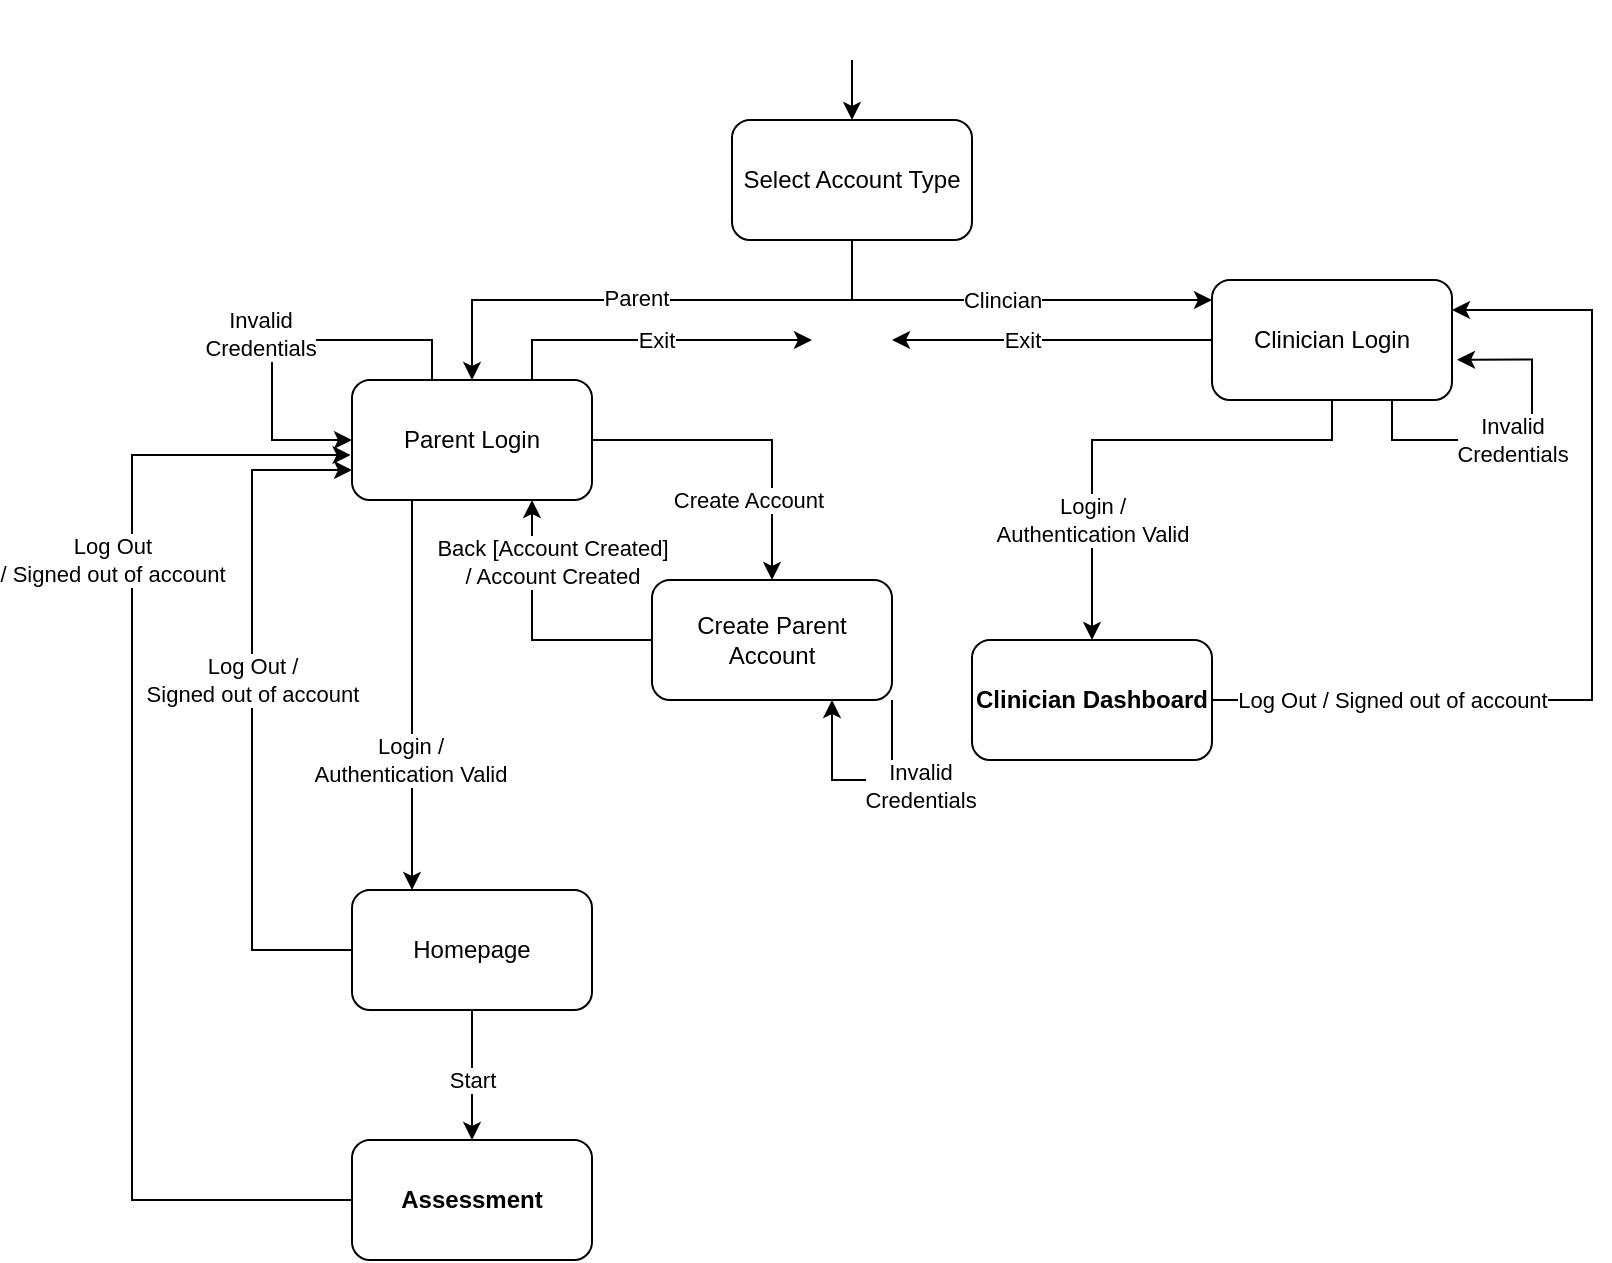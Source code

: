 <mxfile version="26.0.5">
  <diagram name="Page-1" id="58cdce13-f638-feb5-8d6f-7d28b1aa9fa0">
    <mxGraphModel dx="916" dy="741" grid="1" gridSize="10" guides="1" tooltips="1" connect="1" arrows="1" fold="1" page="1" pageScale="1" pageWidth="1100" pageHeight="850" background="none" math="0" shadow="0">
      <root>
        <mxCell id="0" />
        <mxCell id="1" parent="0" />
        <mxCell id="JLNntl-zKEBdCk4uTLD9-18" style="edgeStyle=orthogonalEdgeStyle;rounded=0;orthogonalLoop=1;jettySize=auto;html=1;entryX=0.5;entryY=0;entryDx=0;entryDy=0;" edge="1" parent="1" source="JLNntl-zKEBdCk4uTLD9-1" target="JLNntl-zKEBdCk4uTLD9-17">
          <mxGeometry relative="1" as="geometry" />
        </mxCell>
        <mxCell id="JLNntl-zKEBdCk4uTLD9-33" value="Create Account" style="edgeLabel;html=1;align=center;verticalAlign=middle;resizable=0;points=[];" vertex="1" connectable="0" parent="JLNntl-zKEBdCk4uTLD9-18">
          <mxGeometry x="-0.255" y="3" relative="1" as="geometry">
            <mxPoint x="18" y="33" as="offset" />
          </mxGeometry>
        </mxCell>
        <mxCell id="JLNntl-zKEBdCk4uTLD9-24" style="edgeStyle=orthogonalEdgeStyle;rounded=0;orthogonalLoop=1;jettySize=auto;html=1;entryX=0.25;entryY=0;entryDx=0;entryDy=0;" edge="1" parent="1" source="JLNntl-zKEBdCk4uTLD9-1" target="JLNntl-zKEBdCk4uTLD9-6">
          <mxGeometry relative="1" as="geometry">
            <Array as="points">
              <mxPoint x="220" y="300" />
              <mxPoint x="220" y="300" />
            </Array>
          </mxGeometry>
        </mxCell>
        <mxCell id="JLNntl-zKEBdCk4uTLD9-38" value="Login / &lt;br&gt;Authentication Valid" style="edgeLabel;html=1;align=center;verticalAlign=middle;resizable=0;points=[];" vertex="1" connectable="0" parent="JLNntl-zKEBdCk4uTLD9-24">
          <mxGeometry x="0.2" y="-1" relative="1" as="geometry">
            <mxPoint y="13" as="offset" />
          </mxGeometry>
        </mxCell>
        <mxCell id="JLNntl-zKEBdCk4uTLD9-46" style="edgeStyle=orthogonalEdgeStyle;rounded=0;orthogonalLoop=1;jettySize=auto;html=1;exitX=0.75;exitY=0;exitDx=0;exitDy=0;" edge="1" parent="1" source="JLNntl-zKEBdCk4uTLD9-1" target="JLNntl-zKEBdCk4uTLD9-26">
          <mxGeometry relative="1" as="geometry" />
        </mxCell>
        <mxCell id="JLNntl-zKEBdCk4uTLD9-47" value="Exit" style="edgeLabel;html=1;align=center;verticalAlign=middle;resizable=0;points=[];" vertex="1" connectable="0" parent="JLNntl-zKEBdCk4uTLD9-46">
          <mxGeometry x="-0.136" y="-2" relative="1" as="geometry">
            <mxPoint x="13" y="-2" as="offset" />
          </mxGeometry>
        </mxCell>
        <mxCell id="JLNntl-zKEBdCk4uTLD9-1" value="Parent Login" style="rounded=1;whiteSpace=wrap;html=1;" vertex="1" parent="1">
          <mxGeometry x="190" y="210" width="120" height="60" as="geometry" />
        </mxCell>
        <mxCell id="JLNntl-zKEBdCk4uTLD9-43" style="edgeStyle=orthogonalEdgeStyle;rounded=0;orthogonalLoop=1;jettySize=auto;html=1;entryX=-0.006;entryY=0.625;entryDx=0;entryDy=0;entryPerimeter=0;" edge="1" parent="1" source="JLNntl-zKEBdCk4uTLD9-3" target="JLNntl-zKEBdCk4uTLD9-1">
          <mxGeometry relative="1" as="geometry">
            <mxPoint x="80" y="250" as="targetPoint" />
            <Array as="points">
              <mxPoint x="80" y="620" />
              <mxPoint x="80" y="248" />
            </Array>
          </mxGeometry>
        </mxCell>
        <mxCell id="JLNntl-zKEBdCk4uTLD9-3" value="Assessment" style="rounded=1;whiteSpace=wrap;html=1;fontStyle=1" vertex="1" parent="1">
          <mxGeometry x="190" y="590" width="120" height="60" as="geometry" />
        </mxCell>
        <mxCell id="JLNntl-zKEBdCk4uTLD9-36" style="edgeStyle=orthogonalEdgeStyle;rounded=0;orthogonalLoop=1;jettySize=auto;html=1;entryX=1;entryY=0.25;entryDx=0;entryDy=0;" edge="1" parent="1" source="JLNntl-zKEBdCk4uTLD9-4" target="JLNntl-zKEBdCk4uTLD9-14">
          <mxGeometry relative="1" as="geometry">
            <Array as="points">
              <mxPoint x="810" y="370" />
              <mxPoint x="810" y="175" />
            </Array>
          </mxGeometry>
        </mxCell>
        <mxCell id="JLNntl-zKEBdCk4uTLD9-37" value="Log Out / Signed out of account" style="edgeLabel;html=1;align=center;verticalAlign=middle;resizable=0;points=[];" vertex="1" connectable="0" parent="JLNntl-zKEBdCk4uTLD9-36">
          <mxGeometry x="0.121" y="-2" relative="1" as="geometry">
            <mxPoint x="-102" y="65" as="offset" />
          </mxGeometry>
        </mxCell>
        <mxCell id="JLNntl-zKEBdCk4uTLD9-4" value="Clinician Dashboard" style="rounded=1;whiteSpace=wrap;html=1;fontStyle=1" vertex="1" parent="1">
          <mxGeometry x="500" y="340" width="120" height="60" as="geometry" />
        </mxCell>
        <mxCell id="JLNntl-zKEBdCk4uTLD9-23" style="edgeStyle=orthogonalEdgeStyle;rounded=0;orthogonalLoop=1;jettySize=auto;html=1;entryX=0.5;entryY=0;entryDx=0;entryDy=0;" edge="1" parent="1" source="JLNntl-zKEBdCk4uTLD9-6" target="JLNntl-zKEBdCk4uTLD9-3">
          <mxGeometry relative="1" as="geometry" />
        </mxCell>
        <mxCell id="JLNntl-zKEBdCk4uTLD9-45" value="Start" style="edgeLabel;html=1;align=center;verticalAlign=middle;resizable=0;points=[];" vertex="1" connectable="0" parent="JLNntl-zKEBdCk4uTLD9-23">
          <mxGeometry x="-0.169" y="3" relative="1" as="geometry">
            <mxPoint x="-3" y="8" as="offset" />
          </mxGeometry>
        </mxCell>
        <mxCell id="JLNntl-zKEBdCk4uTLD9-41" style="edgeStyle=orthogonalEdgeStyle;rounded=0;orthogonalLoop=1;jettySize=auto;html=1;exitX=0;exitY=0.5;exitDx=0;exitDy=0;entryX=0;entryY=0.75;entryDx=0;entryDy=0;" edge="1" parent="1" source="JLNntl-zKEBdCk4uTLD9-6" target="JLNntl-zKEBdCk4uTLD9-1">
          <mxGeometry relative="1" as="geometry">
            <Array as="points">
              <mxPoint x="140" y="495" />
              <mxPoint x="140" y="255" />
            </Array>
          </mxGeometry>
        </mxCell>
        <mxCell id="JLNntl-zKEBdCk4uTLD9-6" value="Homepage" style="rounded=1;whiteSpace=wrap;html=1;" vertex="1" parent="1">
          <mxGeometry x="190" y="465" width="120" height="60" as="geometry" />
        </mxCell>
        <mxCell id="JLNntl-zKEBdCk4uTLD9-15" style="edgeStyle=orthogonalEdgeStyle;rounded=0;orthogonalLoop=1;jettySize=auto;html=1;entryX=0.5;entryY=0;entryDx=0;entryDy=0;" edge="1" parent="1" source="JLNntl-zKEBdCk4uTLD9-12" target="JLNntl-zKEBdCk4uTLD9-1">
          <mxGeometry relative="1" as="geometry">
            <Array as="points">
              <mxPoint x="440" y="170" />
              <mxPoint x="250" y="170" />
            </Array>
          </mxGeometry>
        </mxCell>
        <mxCell id="JLNntl-zKEBdCk4uTLD9-28" value="Parent" style="edgeLabel;html=1;align=center;verticalAlign=middle;resizable=0;points=[];" vertex="1" connectable="0" parent="JLNntl-zKEBdCk4uTLD9-15">
          <mxGeometry x="0.067" relative="1" as="geometry">
            <mxPoint y="-1" as="offset" />
          </mxGeometry>
        </mxCell>
        <mxCell id="JLNntl-zKEBdCk4uTLD9-16" style="edgeStyle=orthogonalEdgeStyle;rounded=0;orthogonalLoop=1;jettySize=auto;html=1;exitX=0.5;exitY=1;exitDx=0;exitDy=0;entryX=0;entryY=0.167;entryDx=0;entryDy=0;entryPerimeter=0;" edge="1" parent="1" source="JLNntl-zKEBdCk4uTLD9-12" target="JLNntl-zKEBdCk4uTLD9-14">
          <mxGeometry relative="1" as="geometry">
            <mxPoint x="600" y="170" as="targetPoint" />
            <Array as="points">
              <mxPoint x="440" y="170" />
            </Array>
          </mxGeometry>
        </mxCell>
        <mxCell id="JLNntl-zKEBdCk4uTLD9-29" value="Clincian" style="edgeLabel;html=1;align=center;verticalAlign=middle;resizable=0;points=[];" vertex="1" connectable="0" parent="JLNntl-zKEBdCk4uTLD9-16">
          <mxGeometry x="-0.004" relative="1" as="geometry">
            <mxPoint as="offset" />
          </mxGeometry>
        </mxCell>
        <mxCell id="JLNntl-zKEBdCk4uTLD9-12" value="Select Account Type" style="rounded=1;whiteSpace=wrap;html=1;" vertex="1" parent="1">
          <mxGeometry x="380" y="80" width="120" height="60" as="geometry" />
        </mxCell>
        <mxCell id="JLNntl-zKEBdCk4uTLD9-22" style="edgeStyle=orthogonalEdgeStyle;rounded=0;orthogonalLoop=1;jettySize=auto;html=1;exitX=0.5;exitY=1;exitDx=0;exitDy=0;entryX=0.5;entryY=0;entryDx=0;entryDy=0;" edge="1" parent="1" source="JLNntl-zKEBdCk4uTLD9-14" target="JLNntl-zKEBdCk4uTLD9-4">
          <mxGeometry relative="1" as="geometry">
            <Array as="points">
              <mxPoint x="680" y="240" />
              <mxPoint x="560" y="240" />
            </Array>
          </mxGeometry>
        </mxCell>
        <mxCell id="JLNntl-zKEBdCk4uTLD9-30" value="Login /&lt;br&gt;Authentication Valid" style="edgeLabel;html=1;align=center;verticalAlign=middle;resizable=0;points=[];" vertex="1" connectable="0" parent="JLNntl-zKEBdCk4uTLD9-22">
          <mxGeometry x="-0.181" y="1" relative="1" as="geometry">
            <mxPoint x="-42" y="39" as="offset" />
          </mxGeometry>
        </mxCell>
        <mxCell id="JLNntl-zKEBdCk4uTLD9-48" style="edgeStyle=orthogonalEdgeStyle;rounded=0;orthogonalLoop=1;jettySize=auto;html=1;entryX=1;entryY=0.5;entryDx=0;entryDy=0;" edge="1" parent="1" source="JLNntl-zKEBdCk4uTLD9-14" target="JLNntl-zKEBdCk4uTLD9-26">
          <mxGeometry relative="1" as="geometry" />
        </mxCell>
        <mxCell id="JLNntl-zKEBdCk4uTLD9-49" value="Exit" style="edgeLabel;html=1;align=center;verticalAlign=middle;resizable=0;points=[];" vertex="1" connectable="0" parent="JLNntl-zKEBdCk4uTLD9-48">
          <mxGeometry x="0.379" y="1" relative="1" as="geometry">
            <mxPoint x="15" y="-1" as="offset" />
          </mxGeometry>
        </mxCell>
        <mxCell id="JLNntl-zKEBdCk4uTLD9-14" value="Clinician Login" style="rounded=1;whiteSpace=wrap;html=1;" vertex="1" parent="1">
          <mxGeometry x="620" y="160" width="120" height="60" as="geometry" />
        </mxCell>
        <mxCell id="JLNntl-zKEBdCk4uTLD9-20" style="edgeStyle=orthogonalEdgeStyle;rounded=0;orthogonalLoop=1;jettySize=auto;html=1;entryX=0.75;entryY=1;entryDx=0;entryDy=0;" edge="1" parent="1" source="JLNntl-zKEBdCk4uTLD9-17" target="JLNntl-zKEBdCk4uTLD9-1">
          <mxGeometry relative="1" as="geometry" />
        </mxCell>
        <mxCell id="JLNntl-zKEBdCk4uTLD9-35" value="Back [Account Created]&lt;br&gt;/ Account Created" style="edgeLabel;html=1;align=center;verticalAlign=middle;resizable=0;points=[];" vertex="1" connectable="0" parent="JLNntl-zKEBdCk4uTLD9-20">
          <mxGeometry x="0.342" relative="1" as="geometry">
            <mxPoint x="10" y="-12" as="offset" />
          </mxGeometry>
        </mxCell>
        <mxCell id="JLNntl-zKEBdCk4uTLD9-17" value="Create Parent Account" style="rounded=1;whiteSpace=wrap;html=1;" vertex="1" parent="1">
          <mxGeometry x="340" y="310" width="120" height="60" as="geometry" />
        </mxCell>
        <mxCell id="JLNntl-zKEBdCk4uTLD9-19" style="edgeStyle=orthogonalEdgeStyle;rounded=0;orthogonalLoop=1;jettySize=auto;html=1;entryX=0.75;entryY=1;entryDx=0;entryDy=0;" edge="1" parent="1" source="JLNntl-zKEBdCk4uTLD9-17" target="JLNntl-zKEBdCk4uTLD9-17">
          <mxGeometry relative="1" as="geometry">
            <Array as="points">
              <mxPoint x="460" y="410" />
              <mxPoint x="430" y="410" />
            </Array>
          </mxGeometry>
        </mxCell>
        <mxCell id="JLNntl-zKEBdCk4uTLD9-34" value="Invalid &lt;br&gt;Credentials" style="edgeLabel;html=1;align=center;verticalAlign=middle;resizable=0;points=[];" vertex="1" connectable="0" parent="JLNntl-zKEBdCk4uTLD9-19">
          <mxGeometry x="0.267" y="3" relative="1" as="geometry">
            <mxPoint x="43" as="offset" />
          </mxGeometry>
        </mxCell>
        <mxCell id="JLNntl-zKEBdCk4uTLD9-27" value="" style="edgeStyle=orthogonalEdgeStyle;rounded=0;orthogonalLoop=1;jettySize=auto;html=1;" edge="1" parent="1" source="JLNntl-zKEBdCk4uTLD9-25" target="JLNntl-zKEBdCk4uTLD9-12">
          <mxGeometry relative="1" as="geometry" />
        </mxCell>
        <mxCell id="JLNntl-zKEBdCk4uTLD9-25" value="" style="shape=image;html=1;verticalAlign=top;verticalLabelPosition=bottom;labelBackgroundColor=#ffffff;imageAspect=0;aspect=fixed;image=https://cdn4.iconfinder.com/data/icons/essential-app-2/16/record-round-circle-dot-128.png" vertex="1" parent="1">
          <mxGeometry x="425" y="20" width="30" height="30" as="geometry" />
        </mxCell>
        <mxCell id="JLNntl-zKEBdCk4uTLD9-26" value="" style="shape=image;html=1;verticalAlign=top;verticalLabelPosition=bottom;labelBackgroundColor=#ffffff;imageAspect=0;aspect=fixed;image=https://cdn4.iconfinder.com/data/icons/ionicons/512/icon-ios7-circle-filled-128.png" vertex="1" parent="1">
          <mxGeometry x="420" y="170" width="40" height="40" as="geometry" />
        </mxCell>
        <mxCell id="JLNntl-zKEBdCk4uTLD9-31" style="edgeStyle=orthogonalEdgeStyle;rounded=0;orthogonalLoop=1;jettySize=auto;html=1;exitX=0.75;exitY=1;exitDx=0;exitDy=0;entryX=1.021;entryY=0.664;entryDx=0;entryDy=0;entryPerimeter=0;" edge="1" parent="1" source="JLNntl-zKEBdCk4uTLD9-14" target="JLNntl-zKEBdCk4uTLD9-14">
          <mxGeometry relative="1" as="geometry">
            <mxPoint x="760" y="200" as="targetPoint" />
            <Array as="points">
              <mxPoint x="710" y="240" />
              <mxPoint x="780" y="240" />
              <mxPoint x="780" y="200" />
            </Array>
          </mxGeometry>
        </mxCell>
        <mxCell id="JLNntl-zKEBdCk4uTLD9-32" value="Invalid&lt;br&gt;Credentials" style="edgeLabel;html=1;align=center;verticalAlign=middle;resizable=0;points=[];" vertex="1" connectable="0" parent="JLNntl-zKEBdCk4uTLD9-31">
          <mxGeometry y="-2" relative="1" as="geometry">
            <mxPoint x="-4" y="-2" as="offset" />
          </mxGeometry>
        </mxCell>
        <mxCell id="JLNntl-zKEBdCk4uTLD9-39" style="edgeStyle=orthogonalEdgeStyle;rounded=0;orthogonalLoop=1;jettySize=auto;html=1;entryX=0;entryY=0.5;entryDx=0;entryDy=0;" edge="1" parent="1" source="JLNntl-zKEBdCk4uTLD9-1" target="JLNntl-zKEBdCk4uTLD9-1">
          <mxGeometry relative="1" as="geometry">
            <Array as="points">
              <mxPoint x="230" y="190" />
              <mxPoint x="150" y="190" />
              <mxPoint x="150" y="240" />
            </Array>
          </mxGeometry>
        </mxCell>
        <mxCell id="JLNntl-zKEBdCk4uTLD9-40" value="Invalid &lt;br&gt;Credentials" style="edgeLabel;html=1;align=center;verticalAlign=middle;resizable=0;points=[];" vertex="1" connectable="0" parent="1">
          <mxGeometry x="159.997" y="190.0" as="geometry">
            <mxPoint x="-16" y="-3" as="offset" />
          </mxGeometry>
        </mxCell>
        <mxCell id="JLNntl-zKEBdCk4uTLD9-42" value="Log Out / &lt;br&gt;Signed out of account" style="edgeLabel;html=1;align=center;verticalAlign=middle;resizable=0;points=[];" vertex="1" connectable="0" parent="1">
          <mxGeometry x="140.0" y="359.997" as="geometry" />
        </mxCell>
        <mxCell id="JLNntl-zKEBdCk4uTLD9-44" value="Log Out &lt;br&gt;/ Signed out of account" style="edgeLabel;html=1;align=center;verticalAlign=middle;resizable=0;points=[];" vertex="1" connectable="0" parent="1">
          <mxGeometry x="70.0" y="300.002" as="geometry" />
        </mxCell>
      </root>
    </mxGraphModel>
  </diagram>
</mxfile>

